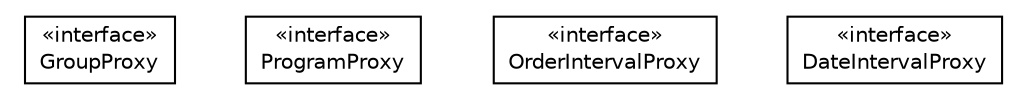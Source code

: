 #!/usr/local/bin/dot
#
# Class diagram 
# Generated by UMLGraph version 5.4 (http://www.umlgraph.org/)
#

digraph G {
	edge [fontname="Helvetica",fontsize=10,labelfontname="Helvetica",labelfontsize=10];
	node [fontname="Helvetica",fontsize=10,shape=plaintext];
	nodesep=0.25;
	ranksep=0.5;
	// hu.sch.kfc.client.model.GroupProxy
	c1168 [label=<<table title="hu.sch.kfc.client.model.GroupProxy" border="0" cellborder="1" cellspacing="0" cellpadding="2" port="p" href="./GroupProxy.html">
		<tr><td><table border="0" cellspacing="0" cellpadding="1">
<tr><td align="center" balign="center"> &#171;interface&#187; </td></tr>
<tr><td align="center" balign="center"> GroupProxy </td></tr>
		</table></td></tr>
		</table>>, URL="./GroupProxy.html", fontname="Helvetica", fontcolor="black", fontsize=10.0];
	// hu.sch.kfc.client.model.ProgramProxy
	c1169 [label=<<table title="hu.sch.kfc.client.model.ProgramProxy" border="0" cellborder="1" cellspacing="0" cellpadding="2" port="p" href="./ProgramProxy.html">
		<tr><td><table border="0" cellspacing="0" cellpadding="1">
<tr><td align="center" balign="center"> &#171;interface&#187; </td></tr>
<tr><td align="center" balign="center"> ProgramProxy </td></tr>
		</table></td></tr>
		</table>>, URL="./ProgramProxy.html", fontname="Helvetica", fontcolor="black", fontsize=10.0];
	// hu.sch.kfc.client.model.OrderIntervalProxy
	c1170 [label=<<table title="hu.sch.kfc.client.model.OrderIntervalProxy" border="0" cellborder="1" cellspacing="0" cellpadding="2" port="p" href="./OrderIntervalProxy.html">
		<tr><td><table border="0" cellspacing="0" cellpadding="1">
<tr><td align="center" balign="center"> &#171;interface&#187; </td></tr>
<tr><td align="center" balign="center"> OrderIntervalProxy </td></tr>
		</table></td></tr>
		</table>>, URL="./OrderIntervalProxy.html", fontname="Helvetica", fontcolor="black", fontsize=10.0];
	// hu.sch.kfc.client.model.DateIntervalProxy
	c1171 [label=<<table title="hu.sch.kfc.client.model.DateIntervalProxy" border="0" cellborder="1" cellspacing="0" cellpadding="2" port="p" href="./DateIntervalProxy.html">
		<tr><td><table border="0" cellspacing="0" cellpadding="1">
<tr><td align="center" balign="center"> &#171;interface&#187; </td></tr>
<tr><td align="center" balign="center"> DateIntervalProxy </td></tr>
		</table></td></tr>
		</table>>, URL="./DateIntervalProxy.html", fontname="Helvetica", fontcolor="black", fontsize=10.0];
}

